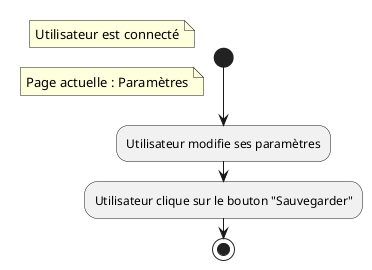 @startuml
'https://plantuml.com/activity-diagram-beta

start
note : Utilisateur est connecté
note : Page actuelle : Paramètres
:Utilisateur modifie ses paramètres;
:Utilisateur clique sur le bouton "Sauvegarder";
stop

@enduml
